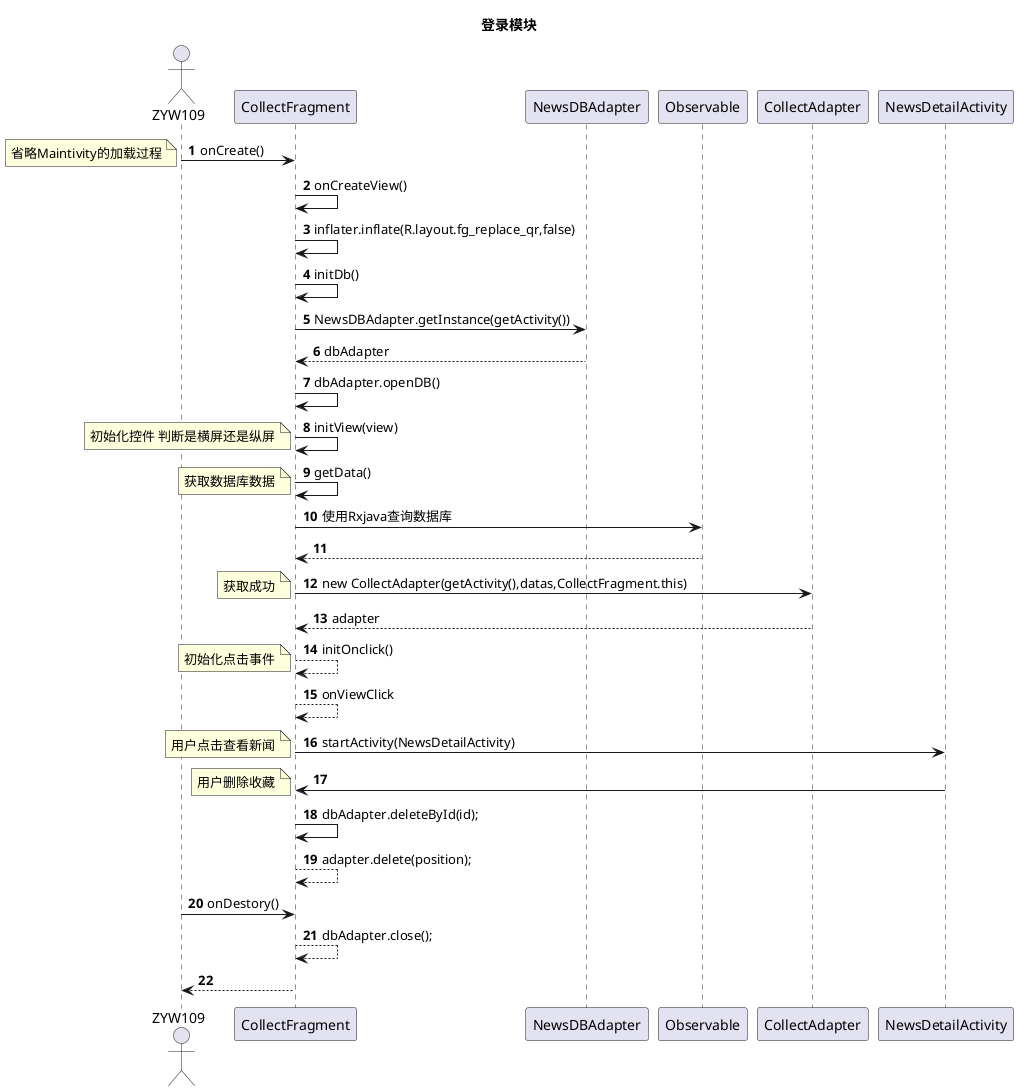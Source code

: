 @startuml
actor ZYW109
title 登录模块
autonumber
ZYW109 -> CollectFragment:onCreate()
note left: 省略Maintivity的加载过程
CollectFragment -> CollectFragment:onCreateView()
CollectFragment -> CollectFragment:inflater.inflate(R.layout.fg_replace_qr,false)
CollectFragment -> CollectFragment:initDb()
CollectFragment -> NewsDBAdapter: NewsDBAdapter.getInstance(getActivity())
NewsDBAdapter --> CollectFragment: dbAdapter
CollectFragment -> CollectFragment: dbAdapter.openDB()
CollectFragment -> CollectFragment:initView(view)
note left:初始化控件 判断是横屏还是纵屏
CollectFragment -> CollectFragment:getData()
note left: 获取数据库数据
CollectFragment -> Observable:使用Rxjava查询数据库
Observable --> CollectFragment:
CollectFragment -> CollectAdapter:new CollectAdapter(getActivity(),datas,CollectFragment.this)
note left: 获取成功
CollectAdapter --> CollectFragment:adapter
CollectFragment --> CollectFragment:initOnclick()
note left:初始化点击事件
CollectFragment --> CollectFragment:onViewClick
CollectFragment -> NewsDetailActivity:startActivity(NewsDetailActivity)
note left:用户点击查看新闻
NewsDetailActivity -> CollectFragment:
note left:用户删除收藏
CollectFragment -> CollectFragment:dbAdapter.deleteById(id);
CollectFragment --> CollectFragment:adapter.delete(position);
ZYW109 -> CollectFragment:onDestory()
CollectFragment --> CollectFragment:dbAdapter.close();
CollectFragment --> ZYW109:

@enduml